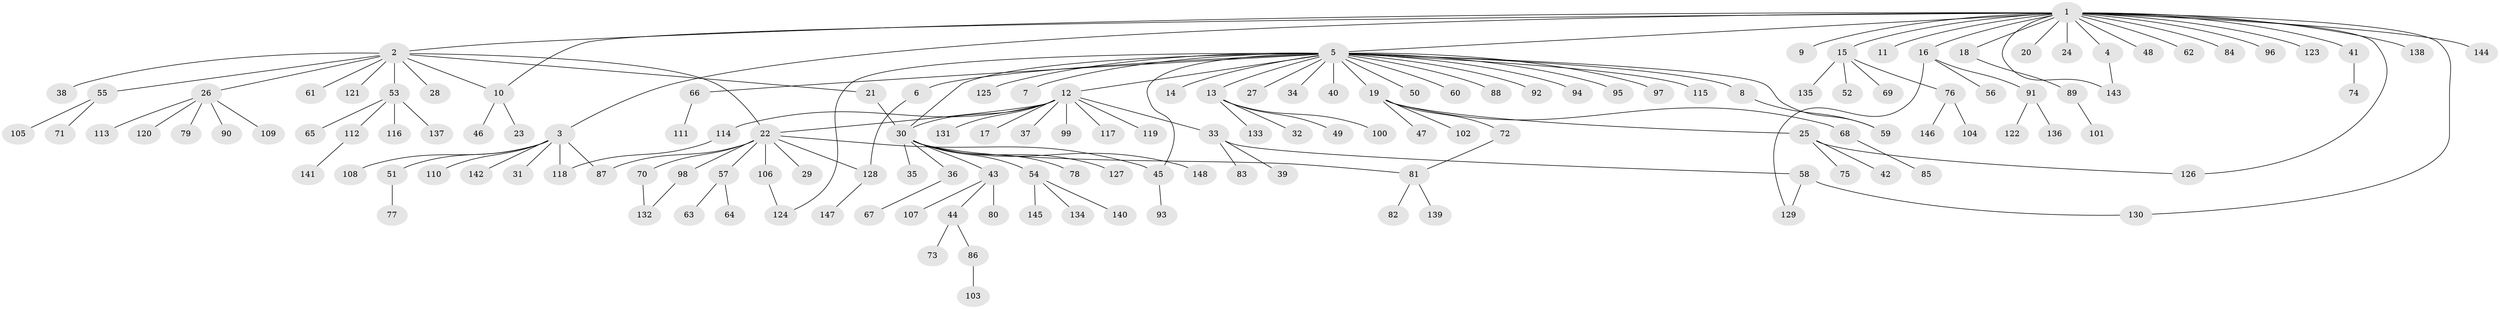 // Generated by graph-tools (version 1.1) at 2025/11/02/27/25 16:11:12]
// undirected, 148 vertices, 163 edges
graph export_dot {
graph [start="1"]
  node [color=gray90,style=filled];
  1;
  2;
  3;
  4;
  5;
  6;
  7;
  8;
  9;
  10;
  11;
  12;
  13;
  14;
  15;
  16;
  17;
  18;
  19;
  20;
  21;
  22;
  23;
  24;
  25;
  26;
  27;
  28;
  29;
  30;
  31;
  32;
  33;
  34;
  35;
  36;
  37;
  38;
  39;
  40;
  41;
  42;
  43;
  44;
  45;
  46;
  47;
  48;
  49;
  50;
  51;
  52;
  53;
  54;
  55;
  56;
  57;
  58;
  59;
  60;
  61;
  62;
  63;
  64;
  65;
  66;
  67;
  68;
  69;
  70;
  71;
  72;
  73;
  74;
  75;
  76;
  77;
  78;
  79;
  80;
  81;
  82;
  83;
  84;
  85;
  86;
  87;
  88;
  89;
  90;
  91;
  92;
  93;
  94;
  95;
  96;
  97;
  98;
  99;
  100;
  101;
  102;
  103;
  104;
  105;
  106;
  107;
  108;
  109;
  110;
  111;
  112;
  113;
  114;
  115;
  116;
  117;
  118;
  119;
  120;
  121;
  122;
  123;
  124;
  125;
  126;
  127;
  128;
  129;
  130;
  131;
  132;
  133;
  134;
  135;
  136;
  137;
  138;
  139;
  140;
  141;
  142;
  143;
  144;
  145;
  146;
  147;
  148;
  1 -- 2;
  1 -- 3;
  1 -- 4;
  1 -- 5;
  1 -- 9;
  1 -- 10;
  1 -- 11;
  1 -- 15;
  1 -- 16;
  1 -- 18;
  1 -- 20;
  1 -- 24;
  1 -- 41;
  1 -- 48;
  1 -- 62;
  1 -- 84;
  1 -- 96;
  1 -- 123;
  1 -- 126;
  1 -- 130;
  1 -- 138;
  1 -- 143;
  1 -- 144;
  2 -- 10;
  2 -- 21;
  2 -- 22;
  2 -- 26;
  2 -- 28;
  2 -- 38;
  2 -- 53;
  2 -- 55;
  2 -- 61;
  2 -- 121;
  3 -- 31;
  3 -- 51;
  3 -- 87;
  3 -- 108;
  3 -- 110;
  3 -- 118;
  3 -- 142;
  4 -- 143;
  5 -- 6;
  5 -- 7;
  5 -- 8;
  5 -- 12;
  5 -- 13;
  5 -- 14;
  5 -- 19;
  5 -- 27;
  5 -- 30;
  5 -- 34;
  5 -- 40;
  5 -- 45;
  5 -- 50;
  5 -- 59;
  5 -- 60;
  5 -- 66;
  5 -- 88;
  5 -- 92;
  5 -- 94;
  5 -- 95;
  5 -- 97;
  5 -- 115;
  5 -- 124;
  5 -- 125;
  6 -- 128;
  8 -- 59;
  10 -- 23;
  10 -- 46;
  12 -- 17;
  12 -- 22;
  12 -- 30;
  12 -- 33;
  12 -- 37;
  12 -- 99;
  12 -- 114;
  12 -- 117;
  12 -- 119;
  12 -- 131;
  13 -- 32;
  13 -- 49;
  13 -- 100;
  13 -- 133;
  15 -- 52;
  15 -- 69;
  15 -- 76;
  15 -- 135;
  16 -- 56;
  16 -- 91;
  16 -- 129;
  18 -- 89;
  19 -- 25;
  19 -- 47;
  19 -- 68;
  19 -- 72;
  19 -- 102;
  21 -- 30;
  22 -- 29;
  22 -- 45;
  22 -- 57;
  22 -- 70;
  22 -- 87;
  22 -- 98;
  22 -- 106;
  22 -- 128;
  25 -- 42;
  25 -- 75;
  25 -- 126;
  26 -- 79;
  26 -- 90;
  26 -- 109;
  26 -- 113;
  26 -- 120;
  30 -- 35;
  30 -- 36;
  30 -- 43;
  30 -- 54;
  30 -- 78;
  30 -- 81;
  30 -- 127;
  30 -- 148;
  33 -- 39;
  33 -- 58;
  33 -- 83;
  36 -- 67;
  41 -- 74;
  43 -- 44;
  43 -- 80;
  43 -- 107;
  44 -- 73;
  44 -- 86;
  45 -- 93;
  51 -- 77;
  53 -- 65;
  53 -- 112;
  53 -- 116;
  53 -- 137;
  54 -- 134;
  54 -- 140;
  54 -- 145;
  55 -- 71;
  55 -- 105;
  57 -- 63;
  57 -- 64;
  58 -- 129;
  58 -- 130;
  66 -- 111;
  68 -- 85;
  70 -- 132;
  72 -- 81;
  76 -- 104;
  76 -- 146;
  81 -- 82;
  81 -- 139;
  86 -- 103;
  89 -- 101;
  91 -- 122;
  91 -- 136;
  98 -- 132;
  106 -- 124;
  112 -- 141;
  114 -- 118;
  128 -- 147;
}
